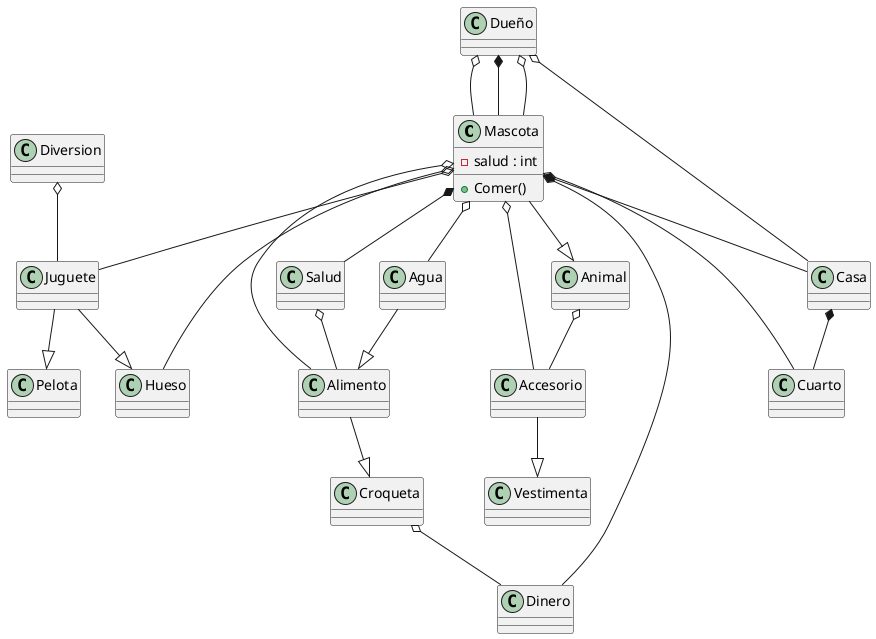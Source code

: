 @startuml


class Mascota{
    - salud : int 
    + Comer()
    
}
class Alimento
class Salud 
class Agua 
class Hueso
class Juguete
class Dueño
class Casa 
class Cuarto 
class Animal
class Dinero
class Accesorio
class Vestimenta
class Croqueta
class Pelota 
class Diversion



Dueño o-- Mascota
Casa *-- Cuarto
Dueño *-- Mascota
Mascota o-- Alimento
Salud o-- Alimento
Mascota o-- Juguete
Dueño o-- Mascota
Dueño o-- Casa
Mascota o-- Hueso
Mascota o-- Agua
Mascota *-- Salud
Mascota --|> Animal
Mascota *-- Dinero
Mascota o-- Accesorio
Accesorio --|> Vestimenta
Mascota *-- Casa
Mascota o-- Cuarto
Alimento --|> Croqueta
Juguete --|> Pelota
Animal o-- Accesorio
Croqueta o-- Dinero
Agua --|> Alimento
Juguete --|> Hueso
Diversion o-- Juguete




@enduml
